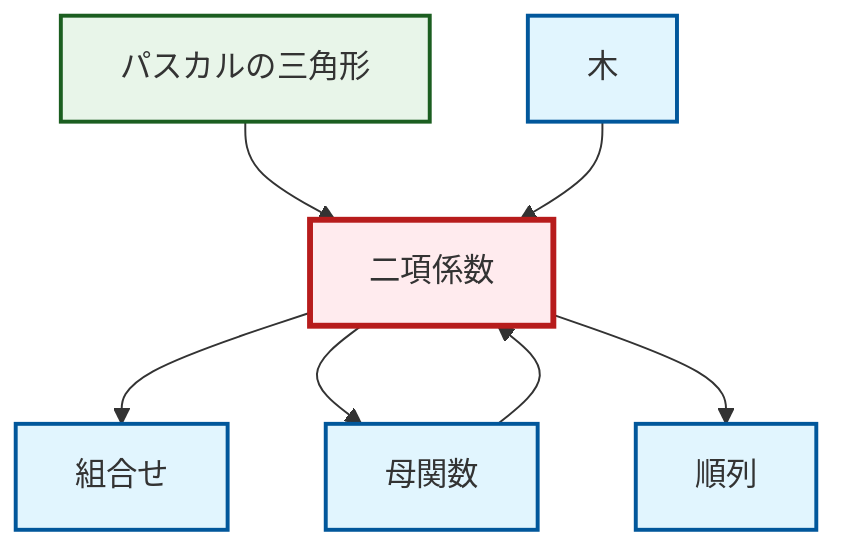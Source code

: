 graph TD
    classDef definition fill:#e1f5fe,stroke:#01579b,stroke-width:2px
    classDef theorem fill:#f3e5f5,stroke:#4a148c,stroke-width:2px
    classDef axiom fill:#fff3e0,stroke:#e65100,stroke-width:2px
    classDef example fill:#e8f5e9,stroke:#1b5e20,stroke-width:2px
    classDef current fill:#ffebee,stroke:#b71c1c,stroke-width:3px
    ex-pascals-triangle["パスカルの三角形"]:::example
    def-binomial-coefficient["二項係数"]:::definition
    def-generating-function["母関数"]:::definition
    def-combination["組合せ"]:::definition
    def-tree["木"]:::definition
    def-permutation["順列"]:::definition
    ex-pascals-triangle --> def-binomial-coefficient
    def-tree --> def-binomial-coefficient
    def-binomial-coefficient --> def-combination
    def-generating-function --> def-binomial-coefficient
    def-binomial-coefficient --> def-generating-function
    def-binomial-coefficient --> def-permutation
    class def-binomial-coefficient current